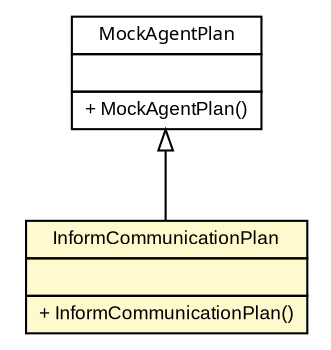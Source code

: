#!/usr/local/bin/dot
#
# Class diagram 
# Generated by UMLGraph version 5.1 (http://www.umlgraph.org/)
#

digraph G {
	edge [fontname="arial",fontsize=10,labelfontname="arial",labelfontsize=10];
	node [fontname="arial",fontsize=10,shape=plaintext];
	nodesep=0.25;
	ranksep=0.5;
	// es.upm.dit.gsi.beast.mock.jadex.bridgeMock.InformCommunicationPlan
	c1187 [label=<<table title="es.upm.dit.gsi.beast.mock.jadex.bridgeMock.InformCommunicationPlan" border="0" cellborder="1" cellspacing="0" cellpadding="2" port="p" bgcolor="lemonChiffon" href="./InformCommunicationPlan.html">
		<tr><td><table border="0" cellspacing="0" cellpadding="1">
<tr><td align="center" balign="center"> InformCommunicationPlan </td></tr>
		</table></td></tr>
		<tr><td><table border="0" cellspacing="0" cellpadding="1">
<tr><td align="left" balign="left">  </td></tr>
		</table></td></tr>
		<tr><td><table border="0" cellspacing="0" cellpadding="1">
<tr><td align="left" balign="left"> + InformCommunicationPlan() </td></tr>
		</table></td></tr>
		</table>>, fontname="arial", fontcolor="black", fontsize=9.0];
	// es.upm.dit.gsi.beast.mock.jadex.common.MockAgentPlan
	c1189 [label=<<table title="es.upm.dit.gsi.beast.mock.jadex.common.MockAgentPlan" border="0" cellborder="1" cellspacing="0" cellpadding="2" port="p" href="../common/MockAgentPlan.html">
		<tr><td><table border="0" cellspacing="0" cellpadding="1">
<tr><td align="center" balign="center"><font face="ariali"> MockAgentPlan </font></td></tr>
		</table></td></tr>
		<tr><td><table border="0" cellspacing="0" cellpadding="1">
<tr><td align="left" balign="left">  </td></tr>
		</table></td></tr>
		<tr><td><table border="0" cellspacing="0" cellpadding="1">
<tr><td align="left" balign="left"> + MockAgentPlan() </td></tr>
		</table></td></tr>
		</table>>, fontname="arial", fontcolor="black", fontsize=9.0];
	//es.upm.dit.gsi.beast.mock.jadex.bridgeMock.InformCommunicationPlan extends es.upm.dit.gsi.beast.mock.jadex.common.MockAgentPlan
	c1189:p -> c1187:p [dir=back,arrowtail=empty];
}

